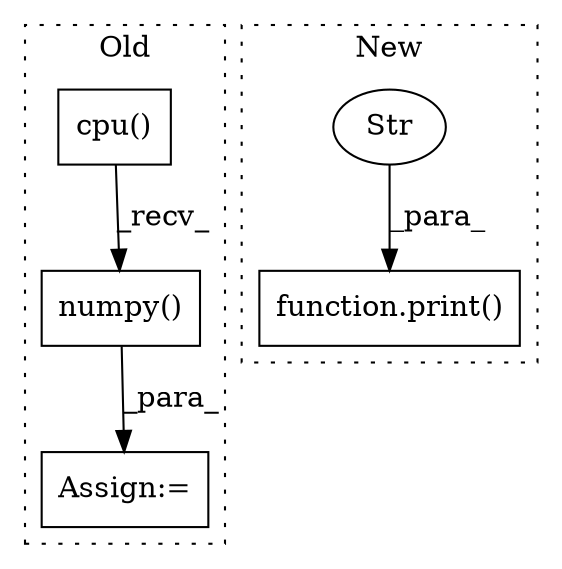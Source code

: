 digraph G {
subgraph cluster0 {
1 [label="numpy()" a="75" s="3573" l="25" shape="box"];
4 [label="Assign:=" a="68" s="3570" l="3" shape="box"];
5 [label="cpu()" a="75" s="3573" l="17" shape="box"];
label = "Old";
style="dotted";
}
subgraph cluster1 {
2 [label="function.print()" a="75" s="2562,2596" l="6,1" shape="box"];
3 [label="Str" a="66" s="2568" l="20" shape="ellipse"];
label = "New";
style="dotted";
}
1 -> 4 [label="_para_"];
3 -> 2 [label="_para_"];
5 -> 1 [label="_recv_"];
}